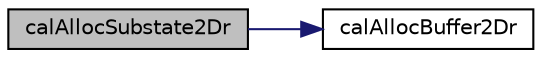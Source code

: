 digraph "calAllocSubstate2Dr"
{
  edge [fontname="Helvetica",fontsize="10",labelfontname="Helvetica",labelfontsize="10"];
  node [fontname="Helvetica",fontsize="10",shape=record];
  rankdir="LR";
  Node1 [label="calAllocSubstate2Dr",height=0.2,width=0.4,color="black", fillcolor="grey75", style="filled" fontcolor="black"];
  Node1 -> Node2 [color="midnightblue",fontsize="10",style="solid",fontname="Helvetica"];
  Node2 [label="calAllocBuffer2Dr",height=0.2,width=0.4,color="black", fillcolor="white", style="filled",URL="$cal2_d_buffer_8c.html#a59bee4cb0677170cbde6add75269c942",tooltip="Allocates a real (floating point) linearized matrix. "];
}
